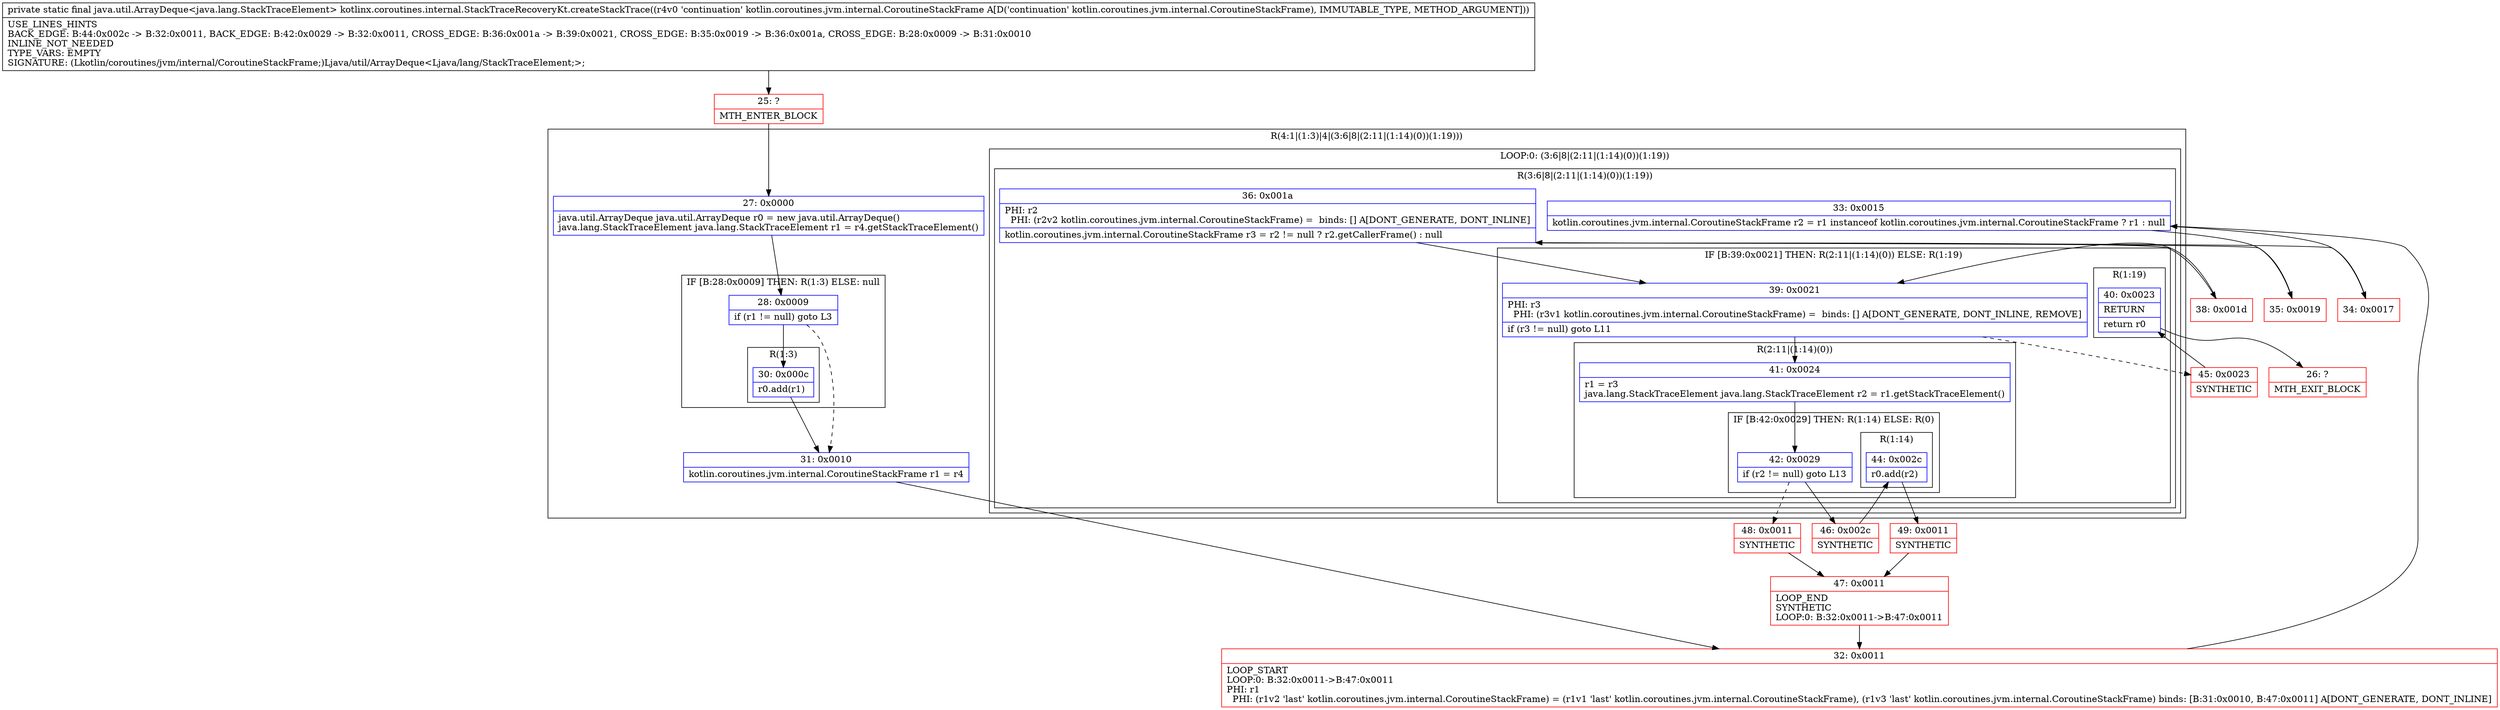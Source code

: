 digraph "CFG forkotlinx.coroutines.internal.StackTraceRecoveryKt.createStackTrace(Lkotlin\/coroutines\/jvm\/internal\/CoroutineStackFrame;)Ljava\/util\/ArrayDeque;" {
subgraph cluster_Region_2146807502 {
label = "R(4:1|(1:3)|4|(3:6|8|(2:11|(1:14)(0))(1:19)))";
node [shape=record,color=blue];
Node_27 [shape=record,label="{27\:\ 0x0000|java.util.ArrayDeque java.util.ArrayDeque r0 = new java.util.ArrayDeque()\ljava.lang.StackTraceElement java.lang.StackTraceElement r1 = r4.getStackTraceElement()\l}"];
subgraph cluster_IfRegion_1409807662 {
label = "IF [B:28:0x0009] THEN: R(1:3) ELSE: null";
node [shape=record,color=blue];
Node_28 [shape=record,label="{28\:\ 0x0009|if (r1 != null) goto L3\l}"];
subgraph cluster_Region_1509983784 {
label = "R(1:3)";
node [shape=record,color=blue];
Node_30 [shape=record,label="{30\:\ 0x000c|r0.add(r1)\l}"];
}
}
Node_31 [shape=record,label="{31\:\ 0x0010|kotlin.coroutines.jvm.internal.CoroutineStackFrame r1 = r4\l}"];
subgraph cluster_LoopRegion_89558382 {
label = "LOOP:0: (3:6|8|(2:11|(1:14)(0))(1:19))";
node [shape=record,color=blue];
subgraph cluster_Region_399337396 {
label = "R(3:6|8|(2:11|(1:14)(0))(1:19))";
node [shape=record,color=blue];
Node_33 [shape=record,label="{33\:\ 0x0015|kotlin.coroutines.jvm.internal.CoroutineStackFrame r2 = r1 instanceof kotlin.coroutines.jvm.internal.CoroutineStackFrame ? r1 : null\l}"];
Node_36 [shape=record,label="{36\:\ 0x001a|PHI: r2 \l  PHI: (r2v2 kotlin.coroutines.jvm.internal.CoroutineStackFrame) =  binds: [] A[DONT_GENERATE, DONT_INLINE]\l|kotlin.coroutines.jvm.internal.CoroutineStackFrame r3 = r2 != null ? r2.getCallerFrame() : null\l}"];
subgraph cluster_IfRegion_619670561 {
label = "IF [B:39:0x0021] THEN: R(2:11|(1:14)(0)) ELSE: R(1:19)";
node [shape=record,color=blue];
Node_39 [shape=record,label="{39\:\ 0x0021|PHI: r3 \l  PHI: (r3v1 kotlin.coroutines.jvm.internal.CoroutineStackFrame) =  binds: [] A[DONT_GENERATE, DONT_INLINE, REMOVE]\l|if (r3 != null) goto L11\l}"];
subgraph cluster_Region_182978624 {
label = "R(2:11|(1:14)(0))";
node [shape=record,color=blue];
Node_41 [shape=record,label="{41\:\ 0x0024|r1 = r3\ljava.lang.StackTraceElement java.lang.StackTraceElement r2 = r1.getStackTraceElement()\l}"];
subgraph cluster_IfRegion_1328169751 {
label = "IF [B:42:0x0029] THEN: R(1:14) ELSE: R(0)";
node [shape=record,color=blue];
Node_42 [shape=record,label="{42\:\ 0x0029|if (r2 != null) goto L13\l}"];
subgraph cluster_Region_1691303663 {
label = "R(1:14)";
node [shape=record,color=blue];
Node_44 [shape=record,label="{44\:\ 0x002c|r0.add(r2)\l}"];
}
subgraph cluster_Region_127651781 {
label = "R(0)";
node [shape=record,color=blue];
}
}
}
subgraph cluster_Region_114731236 {
label = "R(1:19)";
node [shape=record,color=blue];
Node_40 [shape=record,label="{40\:\ 0x0023|RETURN\l|return r0\l}"];
}
}
}
}
}
Node_25 [shape=record,color=red,label="{25\:\ ?|MTH_ENTER_BLOCK\l}"];
Node_32 [shape=record,color=red,label="{32\:\ 0x0011|LOOP_START\lLOOP:0: B:32:0x0011\-\>B:47:0x0011\lPHI: r1 \l  PHI: (r1v2 'last' kotlin.coroutines.jvm.internal.CoroutineStackFrame) = (r1v1 'last' kotlin.coroutines.jvm.internal.CoroutineStackFrame), (r1v3 'last' kotlin.coroutines.jvm.internal.CoroutineStackFrame) binds: [B:31:0x0010, B:47:0x0011] A[DONT_GENERATE, DONT_INLINE]\l}"];
Node_34 [shape=record,color=red,label="{34\:\ 0x0017}"];
Node_38 [shape=record,color=red,label="{38\:\ 0x001d}"];
Node_46 [shape=record,color=red,label="{46\:\ 0x002c|SYNTHETIC\l}"];
Node_49 [shape=record,color=red,label="{49\:\ 0x0011|SYNTHETIC\l}"];
Node_47 [shape=record,color=red,label="{47\:\ 0x0011|LOOP_END\lSYNTHETIC\lLOOP:0: B:32:0x0011\-\>B:47:0x0011\l}"];
Node_48 [shape=record,color=red,label="{48\:\ 0x0011|SYNTHETIC\l}"];
Node_45 [shape=record,color=red,label="{45\:\ 0x0023|SYNTHETIC\l}"];
Node_26 [shape=record,color=red,label="{26\:\ ?|MTH_EXIT_BLOCK\l}"];
Node_35 [shape=record,color=red,label="{35\:\ 0x0019}"];
MethodNode[shape=record,label="{private static final java.util.ArrayDeque\<java.lang.StackTraceElement\> kotlinx.coroutines.internal.StackTraceRecoveryKt.createStackTrace((r4v0 'continuation' kotlin.coroutines.jvm.internal.CoroutineStackFrame A[D('continuation' kotlin.coroutines.jvm.internal.CoroutineStackFrame), IMMUTABLE_TYPE, METHOD_ARGUMENT]))  | USE_LINES_HINTS\lBACK_EDGE: B:44:0x002c \-\> B:32:0x0011, BACK_EDGE: B:42:0x0029 \-\> B:32:0x0011, CROSS_EDGE: B:36:0x001a \-\> B:39:0x0021, CROSS_EDGE: B:35:0x0019 \-\> B:36:0x001a, CROSS_EDGE: B:28:0x0009 \-\> B:31:0x0010\lINLINE_NOT_NEEDED\lTYPE_VARS: EMPTY\lSIGNATURE: (Lkotlin\/coroutines\/jvm\/internal\/CoroutineStackFrame;)Ljava\/util\/ArrayDeque\<Ljava\/lang\/StackTraceElement;\>;\l}"];
MethodNode -> Node_25;Node_27 -> Node_28;
Node_28 -> Node_30;
Node_28 -> Node_31[style=dashed];
Node_30 -> Node_31;
Node_31 -> Node_32;
Node_33 -> Node_34;
Node_33 -> Node_35;
Node_36 -> Node_38;
Node_36 -> Node_39;
Node_39 -> Node_41;
Node_39 -> Node_45[style=dashed];
Node_41 -> Node_42;
Node_42 -> Node_46;
Node_42 -> Node_48[style=dashed];
Node_44 -> Node_49;
Node_40 -> Node_26;
Node_25 -> Node_27;
Node_32 -> Node_33;
Node_34 -> Node_36;
Node_38 -> Node_39;
Node_46 -> Node_44;
Node_49 -> Node_47;
Node_47 -> Node_32;
Node_48 -> Node_47;
Node_45 -> Node_40;
Node_35 -> Node_36;
}

